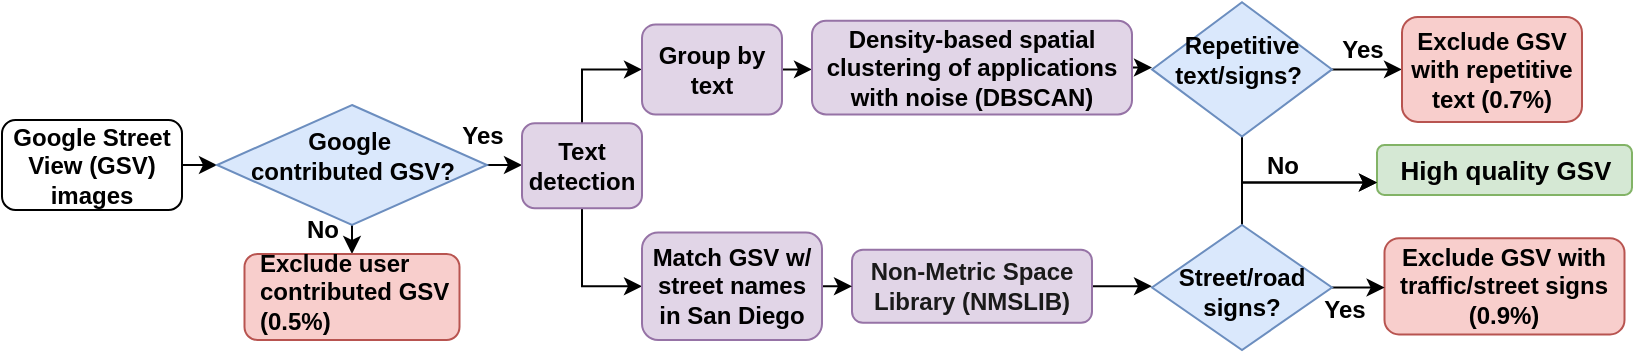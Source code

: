 <mxfile version="14.7.6" type="github">
  <diagram id="Bzte67FJccBrfgs35Zd1" name="Page-1">
    <mxGraphModel dx="1422" dy="762" grid="1" gridSize="10" guides="1" tooltips="1" connect="1" arrows="1" fold="1" page="1" pageScale="1" pageWidth="850" pageHeight="1100" math="0" shadow="0">
      <root>
        <mxCell id="0" />
        <mxCell id="1" parent="0" />
        <mxCell id="3mGGlR-5hpcBCvtwsq1t-89" style="edgeStyle=orthogonalEdgeStyle;rounded=0;orthogonalLoop=1;jettySize=auto;html=1;exitX=1;exitY=0.5;exitDx=0;exitDy=0;entryX=0;entryY=0.5;entryDx=0;entryDy=0;" parent="1" source="3LYyahFSkD6L8Gk7V9NC-2" target="H37p9VWMMfyOJq5Xj7EY-1" edge="1">
          <mxGeometry relative="1" as="geometry" />
        </mxCell>
        <mxCell id="3LYyahFSkD6L8Gk7V9NC-2" value="&lt;font style=&quot;font-size: 12px&quot;&gt;&lt;span style=&quot;text-align: left&quot;&gt;Google Street View&amp;nbsp;&lt;/span&gt;&lt;span style=&quot;text-align: left&quot;&gt;(GSV)&lt;/span&gt;&lt;span style=&quot;text-align: left&quot;&gt;&lt;br&gt;&amp;nbsp;images&amp;nbsp;&lt;/span&gt;&lt;/font&gt;" style="rounded=1;whiteSpace=wrap;html=1;fontFamily=Helvetica;fontStyle=1;spacing=4;" parent="1" vertex="1">
          <mxGeometry x="80" y="210" width="90" height="45" as="geometry" />
        </mxCell>
        <mxCell id="3mGGlR-5hpcBCvtwsq1t-52" style="edgeStyle=orthogonalEdgeStyle;rounded=0;orthogonalLoop=1;jettySize=auto;html=1;exitX=0.5;exitY=1;exitDx=0;exitDy=0;entryX=0.5;entryY=0;entryDx=0;entryDy=0;" parent="1" source="H37p9VWMMfyOJq5Xj7EY-1" target="H37p9VWMMfyOJq5Xj7EY-3" edge="1">
          <mxGeometry relative="1" as="geometry" />
        </mxCell>
        <mxCell id="3mGGlR-5hpcBCvtwsq1t-63" style="edgeStyle=orthogonalEdgeStyle;rounded=0;orthogonalLoop=1;jettySize=auto;html=1;exitX=1;exitY=0.5;exitDx=0;exitDy=0;entryX=0;entryY=0.5;entryDx=0;entryDy=0;" parent="1" source="H37p9VWMMfyOJq5Xj7EY-1" target="H37p9VWMMfyOJq5Xj7EY-4" edge="1">
          <mxGeometry relative="1" as="geometry" />
        </mxCell>
        <mxCell id="H37p9VWMMfyOJq5Xj7EY-1" value="&lt;font style=&quot;font-size: 12px&quot;&gt;Google&amp;nbsp;&lt;br&gt;contributed GSV?&lt;/font&gt;" style="rhombus;whiteSpace=wrap;html=1;spacing=4;labelPosition=center;verticalLabelPosition=middle;align=center;verticalAlign=middle;fillColor=#dae8fc;strokeColor=#6c8ebf;fontFamily=Helvetica;fontStyle=1;spacingBottom=9;" parent="1" vertex="1">
          <mxGeometry x="187.5" y="202.5" width="135" height="60" as="geometry" />
        </mxCell>
        <mxCell id="H37p9VWMMfyOJq5Xj7EY-3" value="&lt;div style=&quot;text-align: left&quot;&gt;&lt;font style=&quot;font-size: 12px&quot;&gt;Exclude user contributed GSV (0.5%)&lt;/font&gt;&lt;/div&gt;" style="rounded=1;whiteSpace=wrap;html=1;fillColor=#f8cecc;strokeColor=#b85450;fontFamily=Helvetica;fontStyle=1;spacingTop=7;spacingBottom=12;spacingLeft=5;spacing=4;" parent="1" vertex="1">
          <mxGeometry x="201.25" y="277" width="107.5" height="43" as="geometry" />
        </mxCell>
        <mxCell id="3mGGlR-5hpcBCvtwsq1t-65" style="edgeStyle=orthogonalEdgeStyle;rounded=0;orthogonalLoop=1;jettySize=auto;html=1;exitX=0.5;exitY=1;exitDx=0;exitDy=0;entryX=0;entryY=0.5;entryDx=0;entryDy=0;" parent="1" source="H37p9VWMMfyOJq5Xj7EY-4" target="3mGGlR-5hpcBCvtwsq1t-4" edge="1">
          <mxGeometry relative="1" as="geometry" />
        </mxCell>
        <mxCell id="3mGGlR-5hpcBCvtwsq1t-82" style="edgeStyle=orthogonalEdgeStyle;rounded=0;orthogonalLoop=1;jettySize=auto;html=1;exitX=0.5;exitY=0;exitDx=0;exitDy=0;entryX=0;entryY=0.5;entryDx=0;entryDy=0;" parent="1" source="H37p9VWMMfyOJq5Xj7EY-4" target="H37p9VWMMfyOJq5Xj7EY-19" edge="1">
          <mxGeometry relative="1" as="geometry" />
        </mxCell>
        <mxCell id="H37p9VWMMfyOJq5Xj7EY-4" value="&lt;span style=&quot;text-align: left&quot;&gt;&lt;font style=&quot;font-size: 12px&quot;&gt;Text detection&lt;/font&gt;&lt;/span&gt;" style="rounded=1;whiteSpace=wrap;html=1;fillColor=#e1d5e7;strokeColor=#9673a6;fontFamily=Helvetica;fontStyle=1;spacing=4;" parent="1" vertex="1">
          <mxGeometry x="340" y="211.63" width="60" height="42.5" as="geometry" />
        </mxCell>
        <mxCell id="H37p9VWMMfyOJq5Xj7EY-17" value="Yes" style="text;html=1;align=center;verticalAlign=middle;resizable=0;points=[];autosize=1;fontFamily=Helvetica;fontStyle=1;spacing=4;" parent="1" vertex="1">
          <mxGeometry x="300" y="202.5" width="40" height="30" as="geometry" />
        </mxCell>
        <mxCell id="3mGGlR-5hpcBCvtwsq1t-83" style="edgeStyle=orthogonalEdgeStyle;rounded=0;orthogonalLoop=1;jettySize=auto;html=1;exitX=1;exitY=0.5;exitDx=0;exitDy=0;entryX=0;entryY=0.5;entryDx=0;entryDy=0;" parent="1" source="H37p9VWMMfyOJq5Xj7EY-19" target="H37p9VWMMfyOJq5Xj7EY-41" edge="1">
          <mxGeometry relative="1" as="geometry" />
        </mxCell>
        <mxCell id="H37p9VWMMfyOJq5Xj7EY-19" value="&lt;font style=&quot;font-size: 12px&quot;&gt;Group by text&lt;/font&gt;" style="rounded=1;whiteSpace=wrap;html=1;fillColor=#e1d5e7;strokeColor=#9673a6;fontFamily=Helvetica;fontStyle=1;spacing=4;" parent="1" vertex="1">
          <mxGeometry x="400" y="162.19" width="70" height="45" as="geometry" />
        </mxCell>
        <mxCell id="H37p9VWMMfyOJq5Xj7EY-20" value="&lt;span style=&quot;text-align: left&quot;&gt;&lt;font style=&quot;font-size: 13px&quot;&gt;High quality GSV&lt;/font&gt;&lt;/span&gt;" style="rounded=1;whiteSpace=wrap;html=1;fillColor=#d5e8d4;strokeColor=#82b366;fontFamily=Helvetica;fontStyle=1;spacing=4;" parent="1" vertex="1">
          <mxGeometry x="767.5" y="222.5" width="127.5" height="25" as="geometry" />
        </mxCell>
        <mxCell id="3mGGlR-5hpcBCvtwsq1t-86" style="edgeStyle=orthogonalEdgeStyle;rounded=0;orthogonalLoop=1;jettySize=auto;html=1;exitX=1;exitY=0.5;exitDx=0;exitDy=0;entryX=0;entryY=0.5;entryDx=0;entryDy=0;" parent="1" source="H37p9VWMMfyOJq5Xj7EY-21" target="H37p9VWMMfyOJq5Xj7EY-27" edge="1">
          <mxGeometry relative="1" as="geometry" />
        </mxCell>
        <mxCell id="3mGGlR-5hpcBCvtwsq1t-92" style="edgeStyle=orthogonalEdgeStyle;rounded=0;orthogonalLoop=1;jettySize=auto;html=1;exitX=0.5;exitY=1;exitDx=0;exitDy=0;entryX=0;entryY=0.75;entryDx=0;entryDy=0;" parent="1" source="H37p9VWMMfyOJq5Xj7EY-21" target="H37p9VWMMfyOJq5Xj7EY-20" edge="1">
          <mxGeometry relative="1" as="geometry" />
        </mxCell>
        <mxCell id="H37p9VWMMfyOJq5Xj7EY-21" value="Repetitive text/signs?&amp;nbsp;" style="rhombus;whiteSpace=wrap;html=1;spacing=4;labelPosition=center;verticalLabelPosition=middle;align=center;verticalAlign=middle;fillColor=#dae8fc;strokeColor=#6c8ebf;fontFamily=Helvetica;fontStyle=1;spacingBottom=10;" parent="1" vertex="1">
          <mxGeometry x="655" y="151.1" width="90" height="67.19" as="geometry" />
        </mxCell>
        <mxCell id="H37p9VWMMfyOJq5Xj7EY-27" value="&lt;span style=&quot;text-align: left&quot;&gt;&lt;font style=&quot;font-size: 12px&quot;&gt;Exclude GSV with repetitive text (0.7%)&lt;/font&gt;&lt;/span&gt;" style="rounded=1;whiteSpace=wrap;html=1;fillColor=#f8cecc;strokeColor=#b85450;fontFamily=Helvetica;fontStyle=1;spacing=4;" parent="1" vertex="1">
          <mxGeometry x="780" y="158.44" width="90" height="52.5" as="geometry" />
        </mxCell>
        <mxCell id="3mGGlR-5hpcBCvtwsq1t-81" style="edgeStyle=orthogonalEdgeStyle;rounded=0;orthogonalLoop=1;jettySize=auto;html=1;exitX=1;exitY=0.5;exitDx=0;exitDy=0;entryX=0;entryY=0.5;entryDx=0;entryDy=0;" parent="1" source="H37p9VWMMfyOJq5Xj7EY-41" target="H37p9VWMMfyOJq5Xj7EY-21" edge="1">
          <mxGeometry relative="1" as="geometry" />
        </mxCell>
        <mxCell id="H37p9VWMMfyOJq5Xj7EY-41" value="&lt;font style=&quot;font-size: 12px&quot;&gt;&lt;span id=&quot;docs-internal-guid-7e072b07-7fff-873d-4432-b9989f86bfab&quot;&gt;&lt;span style=&quot;background-color: transparent ; vertical-align: baseline&quot;&gt;Density-based spatial clustering of applications with noise (&lt;/span&gt;&lt;/span&gt;&lt;span&gt;DBSCAN)&lt;/span&gt;&lt;/font&gt;" style="rounded=1;whiteSpace=wrap;html=1;fillColor=#e1d5e7;strokeColor=#9673a6;fontFamily=Helvetica;fontStyle=1;spacing=4;" parent="1" vertex="1">
          <mxGeometry x="485" y="160.32" width="160" height="46.87" as="geometry" />
        </mxCell>
        <mxCell id="3mGGlR-5hpcBCvtwsq1t-67" style="edgeStyle=orthogonalEdgeStyle;rounded=0;orthogonalLoop=1;jettySize=auto;html=1;exitX=1;exitY=0.5;exitDx=0;exitDy=0;entryX=0;entryY=0.5;entryDx=0;entryDy=0;" parent="1" source="3mGGlR-5hpcBCvtwsq1t-1" target="3mGGlR-5hpcBCvtwsq1t-3" edge="1">
          <mxGeometry relative="1" as="geometry" />
        </mxCell>
        <mxCell id="3mGGlR-5hpcBCvtwsq1t-1" value="&lt;div&gt;&lt;font style=&quot;font-size: 12px&quot; color=&quot;#1a1a1a&quot;&gt;Non-Metric Space Library (NMSLIB)&lt;/font&gt;&lt;/div&gt;" style="rounded=1;whiteSpace=wrap;html=1;fillColor=#e1d5e7;strokeColor=#9673a6;fontFamily=Helvetica;fontStyle=1;spacing=4;" parent="1" vertex="1">
          <mxGeometry x="505" y="274.84" width="120" height="36.57" as="geometry" />
        </mxCell>
        <mxCell id="3mGGlR-5hpcBCvtwsq1t-2" value="&lt;span style=&quot;text-align: left&quot;&gt;&lt;font style=&quot;font-size: 12px&quot;&gt;Exclude GSV with traffic/street signs (0.9%)&lt;/font&gt;&lt;/span&gt;" style="rounded=1;whiteSpace=wrap;html=1;fillColor=#f8cecc;strokeColor=#b85450;fontFamily=Helvetica;fontStyle=1;spacing=4;" parent="1" vertex="1">
          <mxGeometry x="771.25" y="269.07" width="120" height="48.12" as="geometry" />
        </mxCell>
        <mxCell id="3mGGlR-5hpcBCvtwsq1t-87" style="edgeStyle=orthogonalEdgeStyle;rounded=0;orthogonalLoop=1;jettySize=auto;html=1;exitX=1;exitY=0.5;exitDx=0;exitDy=0;entryX=0;entryY=0.5;entryDx=0;entryDy=0;" parent="1" source="3mGGlR-5hpcBCvtwsq1t-3" target="3mGGlR-5hpcBCvtwsq1t-2" edge="1">
          <mxGeometry relative="1" as="geometry" />
        </mxCell>
        <mxCell id="3mGGlR-5hpcBCvtwsq1t-94" style="edgeStyle=orthogonalEdgeStyle;rounded=0;orthogonalLoop=1;jettySize=auto;html=1;exitX=0.5;exitY=0;exitDx=0;exitDy=0;entryX=0;entryY=0.75;entryDx=0;entryDy=0;" parent="1" source="3mGGlR-5hpcBCvtwsq1t-3" target="H37p9VWMMfyOJq5Xj7EY-20" edge="1">
          <mxGeometry relative="1" as="geometry" />
        </mxCell>
        <mxCell id="3mGGlR-5hpcBCvtwsq1t-3" value="&amp;nbsp;&lt;br&gt;Street/road signs?" style="rhombus;whiteSpace=wrap;html=1;spacing=4;labelPosition=center;verticalLabelPosition=middle;align=center;verticalAlign=middle;fillColor=#dae8fc;strokeColor=#6c8ebf;fontFamily=Helvetica;fontStyle=1;spacingBottom=10;" parent="1" vertex="1">
          <mxGeometry x="655" y="262.5" width="90" height="62.5" as="geometry" />
        </mxCell>
        <mxCell id="3mGGlR-5hpcBCvtwsq1t-66" style="edgeStyle=orthogonalEdgeStyle;rounded=0;orthogonalLoop=1;jettySize=auto;html=1;exitX=1;exitY=0.5;exitDx=0;exitDy=0;entryX=0;entryY=0.5;entryDx=0;entryDy=0;" parent="1" source="3mGGlR-5hpcBCvtwsq1t-4" target="3mGGlR-5hpcBCvtwsq1t-1" edge="1">
          <mxGeometry relative="1" as="geometry" />
        </mxCell>
        <mxCell id="3mGGlR-5hpcBCvtwsq1t-4" value="&lt;font style=&quot;font-size: 12px&quot;&gt;Match GSV w/ street names in San Diego&lt;/font&gt;" style="rounded=1;whiteSpace=wrap;html=1;fillColor=#e1d5e7;strokeColor=#9673a6;fontFamily=Helvetica;fontStyle=1;spacing=4;" parent="1" vertex="1">
          <mxGeometry x="400" y="266.25" width="90" height="53.75" as="geometry" />
        </mxCell>
        <mxCell id="3mGGlR-5hpcBCvtwsq1t-42" value="Yes" style="text;html=1;align=center;verticalAlign=middle;resizable=0;points=[];autosize=1;fontFamily=Helvetica;fontStyle=1;spacing=4;" parent="1" vertex="1">
          <mxGeometry x="740" y="160.32" width="40" height="30" as="geometry" />
        </mxCell>
        <mxCell id="3mGGlR-5hpcBCvtwsq1t-64" value="No" style="text;html=1;align=center;verticalAlign=middle;resizable=0;points=[];autosize=1;fontFamily=Helvetica;fontStyle=1;spacing=4;" parent="1" vertex="1">
          <mxGeometry x="220" y="249.5" width="40" height="30" as="geometry" />
        </mxCell>
        <mxCell id="3mGGlR-5hpcBCvtwsq1t-71" value="Yes" style="text;html=1;align=center;verticalAlign=middle;resizable=0;points=[];autosize=1;fontFamily=Helvetica;fontStyle=1;spacing=4;" parent="1" vertex="1">
          <mxGeometry x="731.25" y="290" width="40" height="30" as="geometry" />
        </mxCell>
        <mxCell id="3mGGlR-5hpcBCvtwsq1t-75" value="No" style="text;html=1;align=center;verticalAlign=middle;resizable=0;points=[];autosize=1;fontFamily=Helvetica;fontStyle=1;spacing=4;" parent="1" vertex="1">
          <mxGeometry x="700" y="218.29" width="40" height="30" as="geometry" />
        </mxCell>
      </root>
    </mxGraphModel>
  </diagram>
</mxfile>
